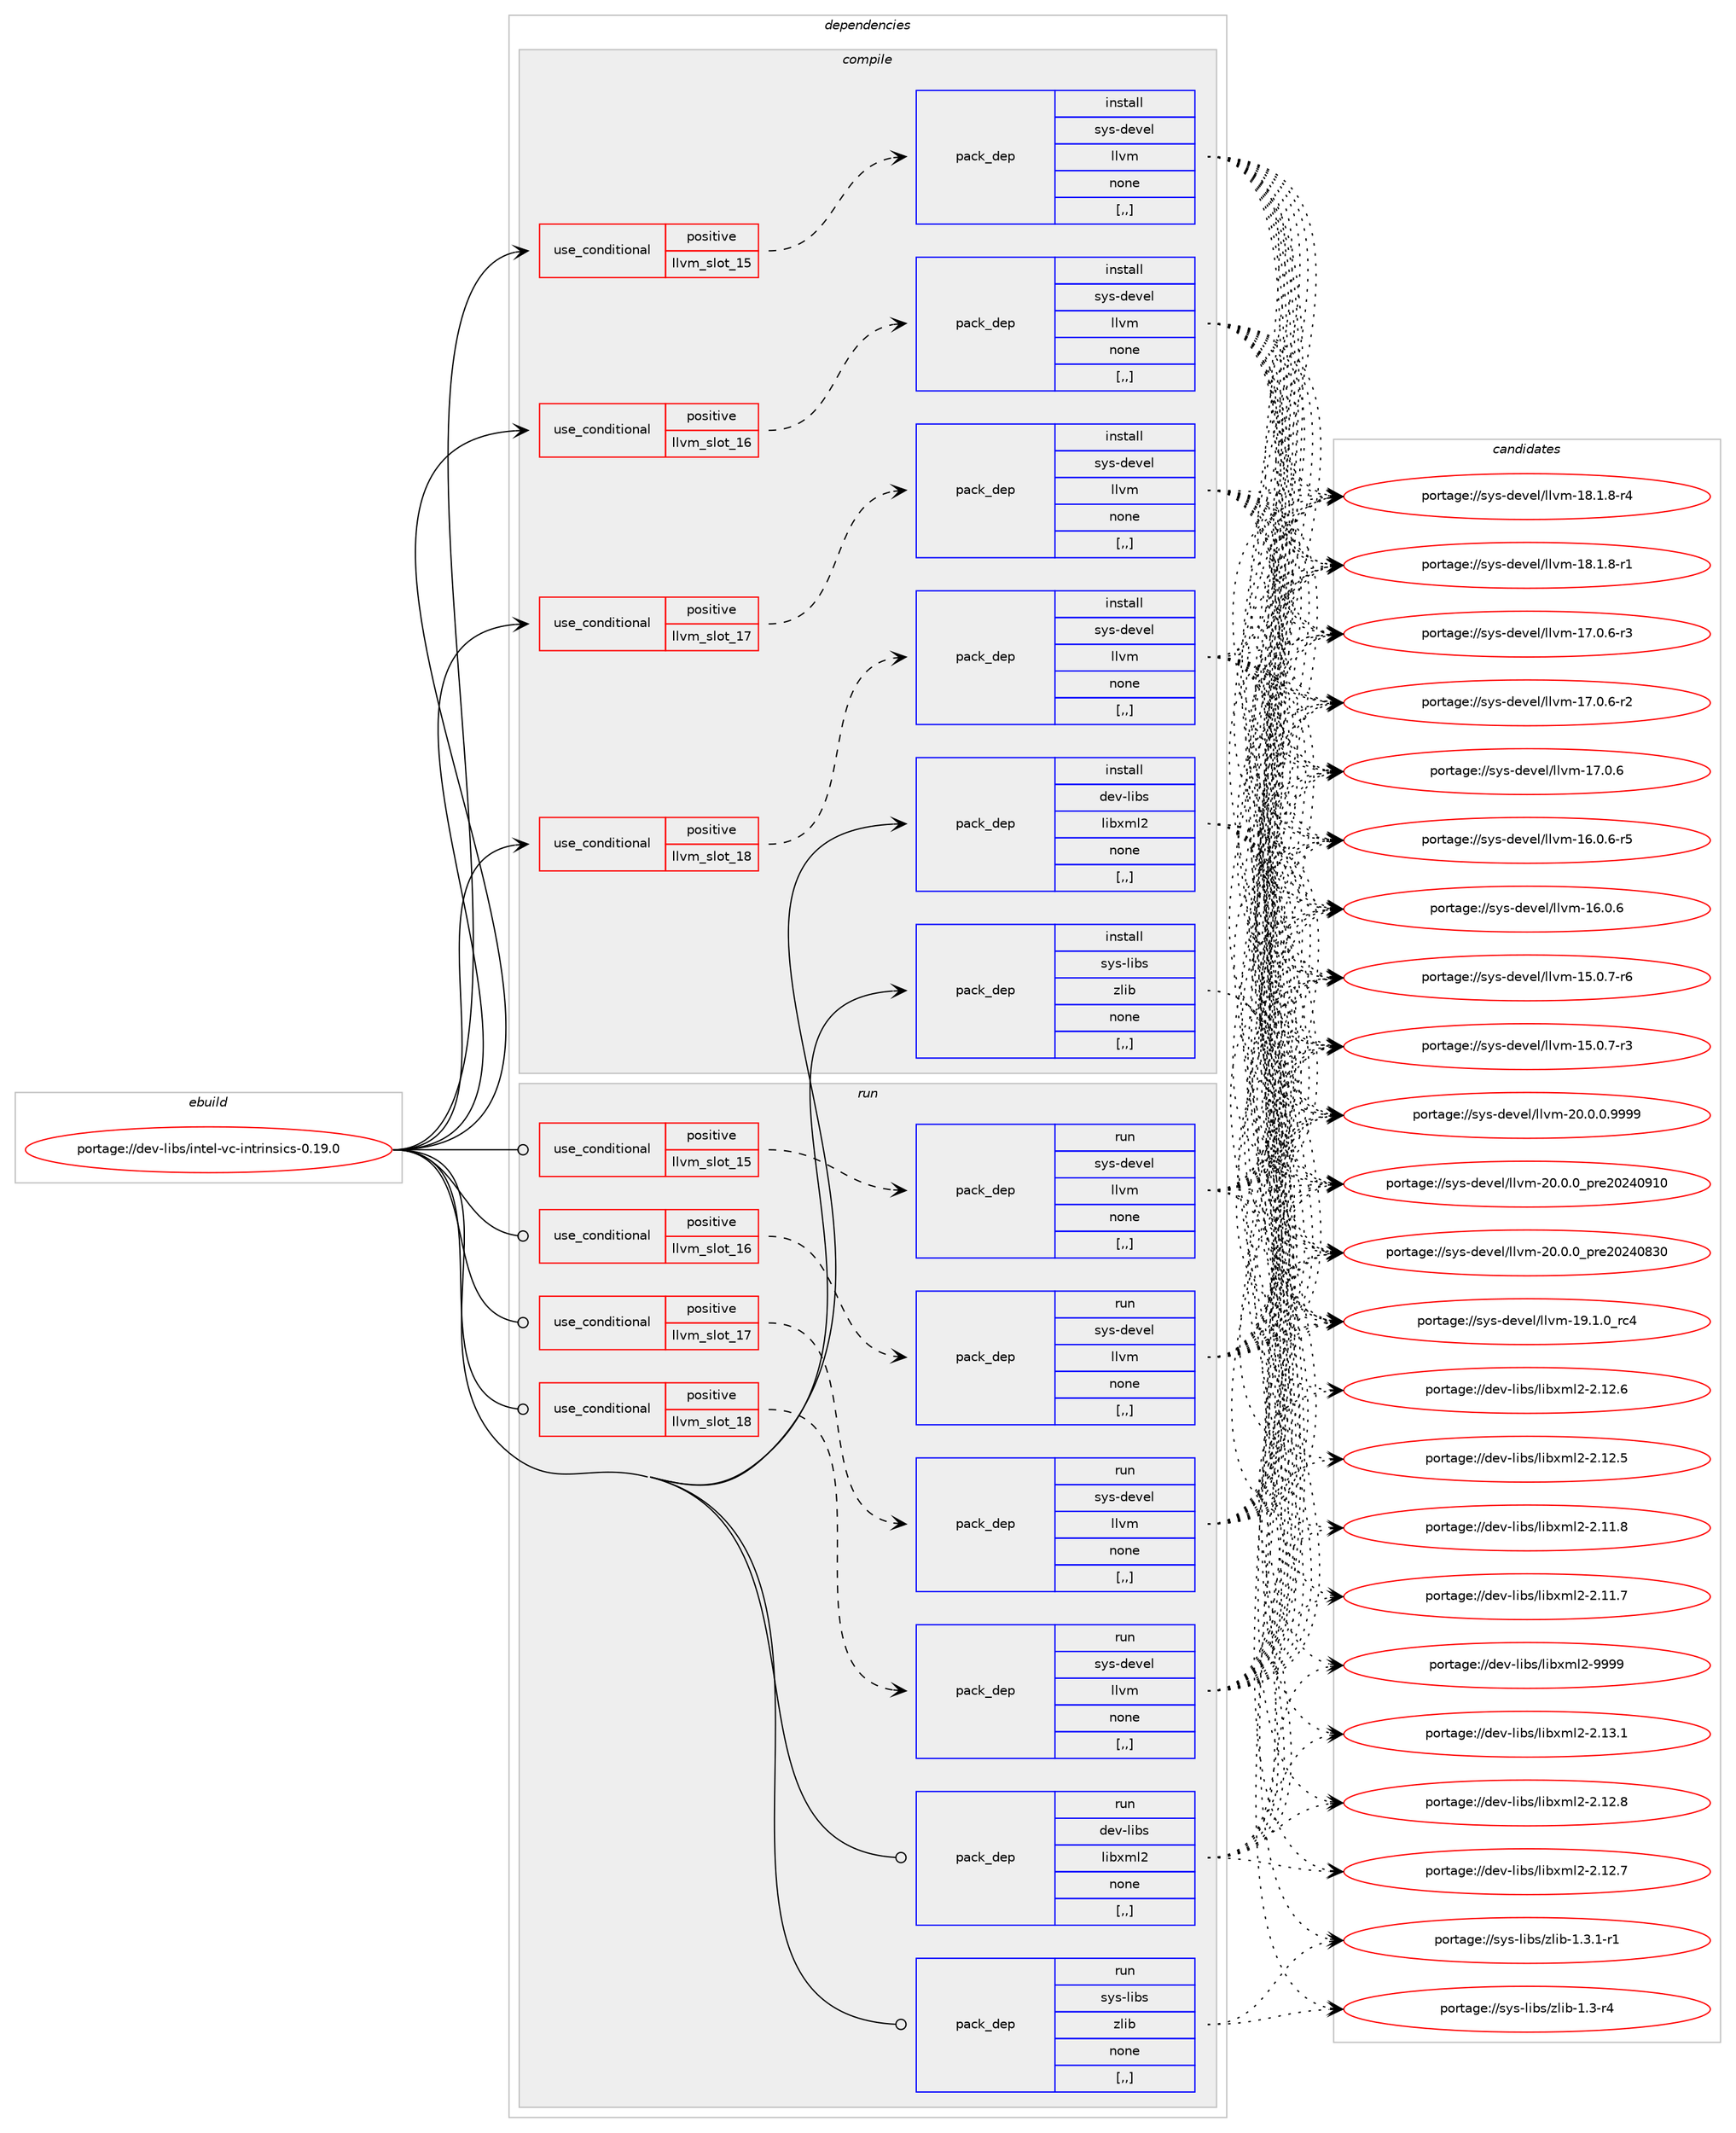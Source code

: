 digraph prolog {

# *************
# Graph options
# *************

newrank=true;
concentrate=true;
compound=true;
graph [rankdir=LR,fontname=Helvetica,fontsize=10,ranksep=1.5];#, ranksep=2.5, nodesep=0.2];
edge  [arrowhead=vee];
node  [fontname=Helvetica,fontsize=10];

# **********
# The ebuild
# **********

subgraph cluster_leftcol {
color=gray;
label=<<i>ebuild</i>>;
id [label="portage://dev-libs/intel-vc-intrinsics-0.19.0", color=red, width=4, href="../dev-libs/intel-vc-intrinsics-0.19.0.svg"];
}

# ****************
# The dependencies
# ****************

subgraph cluster_midcol {
color=gray;
label=<<i>dependencies</i>>;
subgraph cluster_compile {
fillcolor="#eeeeee";
style=filled;
label=<<i>compile</i>>;
subgraph cond156636 {
dependency603006 [label=<<TABLE BORDER="0" CELLBORDER="1" CELLSPACING="0" CELLPADDING="4"><TR><TD ROWSPAN="3" CELLPADDING="10">use_conditional</TD></TR><TR><TD>positive</TD></TR><TR><TD>llvm_slot_15</TD></TR></TABLE>>, shape=none, color=red];
subgraph pack441626 {
dependency603007 [label=<<TABLE BORDER="0" CELLBORDER="1" CELLSPACING="0" CELLPADDING="4" WIDTH="220"><TR><TD ROWSPAN="6" CELLPADDING="30">pack_dep</TD></TR><TR><TD WIDTH="110">install</TD></TR><TR><TD>sys-devel</TD></TR><TR><TD>llvm</TD></TR><TR><TD>none</TD></TR><TR><TD>[,,]</TD></TR></TABLE>>, shape=none, color=blue];
}
dependency603006:e -> dependency603007:w [weight=20,style="dashed",arrowhead="vee"];
}
id:e -> dependency603006:w [weight=20,style="solid",arrowhead="vee"];
subgraph cond156637 {
dependency603008 [label=<<TABLE BORDER="0" CELLBORDER="1" CELLSPACING="0" CELLPADDING="4"><TR><TD ROWSPAN="3" CELLPADDING="10">use_conditional</TD></TR><TR><TD>positive</TD></TR><TR><TD>llvm_slot_16</TD></TR></TABLE>>, shape=none, color=red];
subgraph pack441627 {
dependency603009 [label=<<TABLE BORDER="0" CELLBORDER="1" CELLSPACING="0" CELLPADDING="4" WIDTH="220"><TR><TD ROWSPAN="6" CELLPADDING="30">pack_dep</TD></TR><TR><TD WIDTH="110">install</TD></TR><TR><TD>sys-devel</TD></TR><TR><TD>llvm</TD></TR><TR><TD>none</TD></TR><TR><TD>[,,]</TD></TR></TABLE>>, shape=none, color=blue];
}
dependency603008:e -> dependency603009:w [weight=20,style="dashed",arrowhead="vee"];
}
id:e -> dependency603008:w [weight=20,style="solid",arrowhead="vee"];
subgraph cond156638 {
dependency603010 [label=<<TABLE BORDER="0" CELLBORDER="1" CELLSPACING="0" CELLPADDING="4"><TR><TD ROWSPAN="3" CELLPADDING="10">use_conditional</TD></TR><TR><TD>positive</TD></TR><TR><TD>llvm_slot_17</TD></TR></TABLE>>, shape=none, color=red];
subgraph pack441628 {
dependency603011 [label=<<TABLE BORDER="0" CELLBORDER="1" CELLSPACING="0" CELLPADDING="4" WIDTH="220"><TR><TD ROWSPAN="6" CELLPADDING="30">pack_dep</TD></TR><TR><TD WIDTH="110">install</TD></TR><TR><TD>sys-devel</TD></TR><TR><TD>llvm</TD></TR><TR><TD>none</TD></TR><TR><TD>[,,]</TD></TR></TABLE>>, shape=none, color=blue];
}
dependency603010:e -> dependency603011:w [weight=20,style="dashed",arrowhead="vee"];
}
id:e -> dependency603010:w [weight=20,style="solid",arrowhead="vee"];
subgraph cond156639 {
dependency603012 [label=<<TABLE BORDER="0" CELLBORDER="1" CELLSPACING="0" CELLPADDING="4"><TR><TD ROWSPAN="3" CELLPADDING="10">use_conditional</TD></TR><TR><TD>positive</TD></TR><TR><TD>llvm_slot_18</TD></TR></TABLE>>, shape=none, color=red];
subgraph pack441629 {
dependency603013 [label=<<TABLE BORDER="0" CELLBORDER="1" CELLSPACING="0" CELLPADDING="4" WIDTH="220"><TR><TD ROWSPAN="6" CELLPADDING="30">pack_dep</TD></TR><TR><TD WIDTH="110">install</TD></TR><TR><TD>sys-devel</TD></TR><TR><TD>llvm</TD></TR><TR><TD>none</TD></TR><TR><TD>[,,]</TD></TR></TABLE>>, shape=none, color=blue];
}
dependency603012:e -> dependency603013:w [weight=20,style="dashed",arrowhead="vee"];
}
id:e -> dependency603012:w [weight=20,style="solid",arrowhead="vee"];
subgraph pack441630 {
dependency603014 [label=<<TABLE BORDER="0" CELLBORDER="1" CELLSPACING="0" CELLPADDING="4" WIDTH="220"><TR><TD ROWSPAN="6" CELLPADDING="30">pack_dep</TD></TR><TR><TD WIDTH="110">install</TD></TR><TR><TD>dev-libs</TD></TR><TR><TD>libxml2</TD></TR><TR><TD>none</TD></TR><TR><TD>[,,]</TD></TR></TABLE>>, shape=none, color=blue];
}
id:e -> dependency603014:w [weight=20,style="solid",arrowhead="vee"];
subgraph pack441631 {
dependency603015 [label=<<TABLE BORDER="0" CELLBORDER="1" CELLSPACING="0" CELLPADDING="4" WIDTH="220"><TR><TD ROWSPAN="6" CELLPADDING="30">pack_dep</TD></TR><TR><TD WIDTH="110">install</TD></TR><TR><TD>sys-libs</TD></TR><TR><TD>zlib</TD></TR><TR><TD>none</TD></TR><TR><TD>[,,]</TD></TR></TABLE>>, shape=none, color=blue];
}
id:e -> dependency603015:w [weight=20,style="solid",arrowhead="vee"];
}
subgraph cluster_compileandrun {
fillcolor="#eeeeee";
style=filled;
label=<<i>compile and run</i>>;
}
subgraph cluster_run {
fillcolor="#eeeeee";
style=filled;
label=<<i>run</i>>;
subgraph cond156640 {
dependency603016 [label=<<TABLE BORDER="0" CELLBORDER="1" CELLSPACING="0" CELLPADDING="4"><TR><TD ROWSPAN="3" CELLPADDING="10">use_conditional</TD></TR><TR><TD>positive</TD></TR><TR><TD>llvm_slot_15</TD></TR></TABLE>>, shape=none, color=red];
subgraph pack441632 {
dependency603017 [label=<<TABLE BORDER="0" CELLBORDER="1" CELLSPACING="0" CELLPADDING="4" WIDTH="220"><TR><TD ROWSPAN="6" CELLPADDING="30">pack_dep</TD></TR><TR><TD WIDTH="110">run</TD></TR><TR><TD>sys-devel</TD></TR><TR><TD>llvm</TD></TR><TR><TD>none</TD></TR><TR><TD>[,,]</TD></TR></TABLE>>, shape=none, color=blue];
}
dependency603016:e -> dependency603017:w [weight=20,style="dashed",arrowhead="vee"];
}
id:e -> dependency603016:w [weight=20,style="solid",arrowhead="odot"];
subgraph cond156641 {
dependency603018 [label=<<TABLE BORDER="0" CELLBORDER="1" CELLSPACING="0" CELLPADDING="4"><TR><TD ROWSPAN="3" CELLPADDING="10">use_conditional</TD></TR><TR><TD>positive</TD></TR><TR><TD>llvm_slot_16</TD></TR></TABLE>>, shape=none, color=red];
subgraph pack441633 {
dependency603019 [label=<<TABLE BORDER="0" CELLBORDER="1" CELLSPACING="0" CELLPADDING="4" WIDTH="220"><TR><TD ROWSPAN="6" CELLPADDING="30">pack_dep</TD></TR><TR><TD WIDTH="110">run</TD></TR><TR><TD>sys-devel</TD></TR><TR><TD>llvm</TD></TR><TR><TD>none</TD></TR><TR><TD>[,,]</TD></TR></TABLE>>, shape=none, color=blue];
}
dependency603018:e -> dependency603019:w [weight=20,style="dashed",arrowhead="vee"];
}
id:e -> dependency603018:w [weight=20,style="solid",arrowhead="odot"];
subgraph cond156642 {
dependency603020 [label=<<TABLE BORDER="0" CELLBORDER="1" CELLSPACING="0" CELLPADDING="4"><TR><TD ROWSPAN="3" CELLPADDING="10">use_conditional</TD></TR><TR><TD>positive</TD></TR><TR><TD>llvm_slot_17</TD></TR></TABLE>>, shape=none, color=red];
subgraph pack441634 {
dependency603021 [label=<<TABLE BORDER="0" CELLBORDER="1" CELLSPACING="0" CELLPADDING="4" WIDTH="220"><TR><TD ROWSPAN="6" CELLPADDING="30">pack_dep</TD></TR><TR><TD WIDTH="110">run</TD></TR><TR><TD>sys-devel</TD></TR><TR><TD>llvm</TD></TR><TR><TD>none</TD></TR><TR><TD>[,,]</TD></TR></TABLE>>, shape=none, color=blue];
}
dependency603020:e -> dependency603021:w [weight=20,style="dashed",arrowhead="vee"];
}
id:e -> dependency603020:w [weight=20,style="solid",arrowhead="odot"];
subgraph cond156643 {
dependency603022 [label=<<TABLE BORDER="0" CELLBORDER="1" CELLSPACING="0" CELLPADDING="4"><TR><TD ROWSPAN="3" CELLPADDING="10">use_conditional</TD></TR><TR><TD>positive</TD></TR><TR><TD>llvm_slot_18</TD></TR></TABLE>>, shape=none, color=red];
subgraph pack441635 {
dependency603023 [label=<<TABLE BORDER="0" CELLBORDER="1" CELLSPACING="0" CELLPADDING="4" WIDTH="220"><TR><TD ROWSPAN="6" CELLPADDING="30">pack_dep</TD></TR><TR><TD WIDTH="110">run</TD></TR><TR><TD>sys-devel</TD></TR><TR><TD>llvm</TD></TR><TR><TD>none</TD></TR><TR><TD>[,,]</TD></TR></TABLE>>, shape=none, color=blue];
}
dependency603022:e -> dependency603023:w [weight=20,style="dashed",arrowhead="vee"];
}
id:e -> dependency603022:w [weight=20,style="solid",arrowhead="odot"];
subgraph pack441636 {
dependency603024 [label=<<TABLE BORDER="0" CELLBORDER="1" CELLSPACING="0" CELLPADDING="4" WIDTH="220"><TR><TD ROWSPAN="6" CELLPADDING="30">pack_dep</TD></TR><TR><TD WIDTH="110">run</TD></TR><TR><TD>dev-libs</TD></TR><TR><TD>libxml2</TD></TR><TR><TD>none</TD></TR><TR><TD>[,,]</TD></TR></TABLE>>, shape=none, color=blue];
}
id:e -> dependency603024:w [weight=20,style="solid",arrowhead="odot"];
subgraph pack441637 {
dependency603025 [label=<<TABLE BORDER="0" CELLBORDER="1" CELLSPACING="0" CELLPADDING="4" WIDTH="220"><TR><TD ROWSPAN="6" CELLPADDING="30">pack_dep</TD></TR><TR><TD WIDTH="110">run</TD></TR><TR><TD>sys-libs</TD></TR><TR><TD>zlib</TD></TR><TR><TD>none</TD></TR><TR><TD>[,,]</TD></TR></TABLE>>, shape=none, color=blue];
}
id:e -> dependency603025:w [weight=20,style="solid",arrowhead="odot"];
}
}

# **************
# The candidates
# **************

subgraph cluster_choices {
rank=same;
color=gray;
label=<<i>candidates</i>>;

subgraph choice441626 {
color=black;
nodesep=1;
choice1151211154510010111810110847108108118109455048464846484657575757 [label="portage://sys-devel/llvm-20.0.0.9999", color=red, width=4,href="../sys-devel/llvm-20.0.0.9999.svg"];
choice115121115451001011181011084710810811810945504846484648951121141015048505248574948 [label="portage://sys-devel/llvm-20.0.0_pre20240910", color=red, width=4,href="../sys-devel/llvm-20.0.0_pre20240910.svg"];
choice115121115451001011181011084710810811810945504846484648951121141015048505248565148 [label="portage://sys-devel/llvm-20.0.0_pre20240830", color=red, width=4,href="../sys-devel/llvm-20.0.0_pre20240830.svg"];
choice115121115451001011181011084710810811810945495746494648951149952 [label="portage://sys-devel/llvm-19.1.0_rc4", color=red, width=4,href="../sys-devel/llvm-19.1.0_rc4.svg"];
choice1151211154510010111810110847108108118109454956464946564511452 [label="portage://sys-devel/llvm-18.1.8-r4", color=red, width=4,href="../sys-devel/llvm-18.1.8-r4.svg"];
choice1151211154510010111810110847108108118109454956464946564511449 [label="portage://sys-devel/llvm-18.1.8-r1", color=red, width=4,href="../sys-devel/llvm-18.1.8-r1.svg"];
choice1151211154510010111810110847108108118109454955464846544511451 [label="portage://sys-devel/llvm-17.0.6-r3", color=red, width=4,href="../sys-devel/llvm-17.0.6-r3.svg"];
choice1151211154510010111810110847108108118109454955464846544511450 [label="portage://sys-devel/llvm-17.0.6-r2", color=red, width=4,href="../sys-devel/llvm-17.0.6-r2.svg"];
choice115121115451001011181011084710810811810945495546484654 [label="portage://sys-devel/llvm-17.0.6", color=red, width=4,href="../sys-devel/llvm-17.0.6.svg"];
choice1151211154510010111810110847108108118109454954464846544511453 [label="portage://sys-devel/llvm-16.0.6-r5", color=red, width=4,href="../sys-devel/llvm-16.0.6-r5.svg"];
choice115121115451001011181011084710810811810945495446484654 [label="portage://sys-devel/llvm-16.0.6", color=red, width=4,href="../sys-devel/llvm-16.0.6.svg"];
choice1151211154510010111810110847108108118109454953464846554511454 [label="portage://sys-devel/llvm-15.0.7-r6", color=red, width=4,href="../sys-devel/llvm-15.0.7-r6.svg"];
choice1151211154510010111810110847108108118109454953464846554511451 [label="portage://sys-devel/llvm-15.0.7-r3", color=red, width=4,href="../sys-devel/llvm-15.0.7-r3.svg"];
dependency603007:e -> choice1151211154510010111810110847108108118109455048464846484657575757:w [style=dotted,weight="100"];
dependency603007:e -> choice115121115451001011181011084710810811810945504846484648951121141015048505248574948:w [style=dotted,weight="100"];
dependency603007:e -> choice115121115451001011181011084710810811810945504846484648951121141015048505248565148:w [style=dotted,weight="100"];
dependency603007:e -> choice115121115451001011181011084710810811810945495746494648951149952:w [style=dotted,weight="100"];
dependency603007:e -> choice1151211154510010111810110847108108118109454956464946564511452:w [style=dotted,weight="100"];
dependency603007:e -> choice1151211154510010111810110847108108118109454956464946564511449:w [style=dotted,weight="100"];
dependency603007:e -> choice1151211154510010111810110847108108118109454955464846544511451:w [style=dotted,weight="100"];
dependency603007:e -> choice1151211154510010111810110847108108118109454955464846544511450:w [style=dotted,weight="100"];
dependency603007:e -> choice115121115451001011181011084710810811810945495546484654:w [style=dotted,weight="100"];
dependency603007:e -> choice1151211154510010111810110847108108118109454954464846544511453:w [style=dotted,weight="100"];
dependency603007:e -> choice115121115451001011181011084710810811810945495446484654:w [style=dotted,weight="100"];
dependency603007:e -> choice1151211154510010111810110847108108118109454953464846554511454:w [style=dotted,weight="100"];
dependency603007:e -> choice1151211154510010111810110847108108118109454953464846554511451:w [style=dotted,weight="100"];
}
subgraph choice441627 {
color=black;
nodesep=1;
choice1151211154510010111810110847108108118109455048464846484657575757 [label="portage://sys-devel/llvm-20.0.0.9999", color=red, width=4,href="../sys-devel/llvm-20.0.0.9999.svg"];
choice115121115451001011181011084710810811810945504846484648951121141015048505248574948 [label="portage://sys-devel/llvm-20.0.0_pre20240910", color=red, width=4,href="../sys-devel/llvm-20.0.0_pre20240910.svg"];
choice115121115451001011181011084710810811810945504846484648951121141015048505248565148 [label="portage://sys-devel/llvm-20.0.0_pre20240830", color=red, width=4,href="../sys-devel/llvm-20.0.0_pre20240830.svg"];
choice115121115451001011181011084710810811810945495746494648951149952 [label="portage://sys-devel/llvm-19.1.0_rc4", color=red, width=4,href="../sys-devel/llvm-19.1.0_rc4.svg"];
choice1151211154510010111810110847108108118109454956464946564511452 [label="portage://sys-devel/llvm-18.1.8-r4", color=red, width=4,href="../sys-devel/llvm-18.1.8-r4.svg"];
choice1151211154510010111810110847108108118109454956464946564511449 [label="portage://sys-devel/llvm-18.1.8-r1", color=red, width=4,href="../sys-devel/llvm-18.1.8-r1.svg"];
choice1151211154510010111810110847108108118109454955464846544511451 [label="portage://sys-devel/llvm-17.0.6-r3", color=red, width=4,href="../sys-devel/llvm-17.0.6-r3.svg"];
choice1151211154510010111810110847108108118109454955464846544511450 [label="portage://sys-devel/llvm-17.0.6-r2", color=red, width=4,href="../sys-devel/llvm-17.0.6-r2.svg"];
choice115121115451001011181011084710810811810945495546484654 [label="portage://sys-devel/llvm-17.0.6", color=red, width=4,href="../sys-devel/llvm-17.0.6.svg"];
choice1151211154510010111810110847108108118109454954464846544511453 [label="portage://sys-devel/llvm-16.0.6-r5", color=red, width=4,href="../sys-devel/llvm-16.0.6-r5.svg"];
choice115121115451001011181011084710810811810945495446484654 [label="portage://sys-devel/llvm-16.0.6", color=red, width=4,href="../sys-devel/llvm-16.0.6.svg"];
choice1151211154510010111810110847108108118109454953464846554511454 [label="portage://sys-devel/llvm-15.0.7-r6", color=red, width=4,href="../sys-devel/llvm-15.0.7-r6.svg"];
choice1151211154510010111810110847108108118109454953464846554511451 [label="portage://sys-devel/llvm-15.0.7-r3", color=red, width=4,href="../sys-devel/llvm-15.0.7-r3.svg"];
dependency603009:e -> choice1151211154510010111810110847108108118109455048464846484657575757:w [style=dotted,weight="100"];
dependency603009:e -> choice115121115451001011181011084710810811810945504846484648951121141015048505248574948:w [style=dotted,weight="100"];
dependency603009:e -> choice115121115451001011181011084710810811810945504846484648951121141015048505248565148:w [style=dotted,weight="100"];
dependency603009:e -> choice115121115451001011181011084710810811810945495746494648951149952:w [style=dotted,weight="100"];
dependency603009:e -> choice1151211154510010111810110847108108118109454956464946564511452:w [style=dotted,weight="100"];
dependency603009:e -> choice1151211154510010111810110847108108118109454956464946564511449:w [style=dotted,weight="100"];
dependency603009:e -> choice1151211154510010111810110847108108118109454955464846544511451:w [style=dotted,weight="100"];
dependency603009:e -> choice1151211154510010111810110847108108118109454955464846544511450:w [style=dotted,weight="100"];
dependency603009:e -> choice115121115451001011181011084710810811810945495546484654:w [style=dotted,weight="100"];
dependency603009:e -> choice1151211154510010111810110847108108118109454954464846544511453:w [style=dotted,weight="100"];
dependency603009:e -> choice115121115451001011181011084710810811810945495446484654:w [style=dotted,weight="100"];
dependency603009:e -> choice1151211154510010111810110847108108118109454953464846554511454:w [style=dotted,weight="100"];
dependency603009:e -> choice1151211154510010111810110847108108118109454953464846554511451:w [style=dotted,weight="100"];
}
subgraph choice441628 {
color=black;
nodesep=1;
choice1151211154510010111810110847108108118109455048464846484657575757 [label="portage://sys-devel/llvm-20.0.0.9999", color=red, width=4,href="../sys-devel/llvm-20.0.0.9999.svg"];
choice115121115451001011181011084710810811810945504846484648951121141015048505248574948 [label="portage://sys-devel/llvm-20.0.0_pre20240910", color=red, width=4,href="../sys-devel/llvm-20.0.0_pre20240910.svg"];
choice115121115451001011181011084710810811810945504846484648951121141015048505248565148 [label="portage://sys-devel/llvm-20.0.0_pre20240830", color=red, width=4,href="../sys-devel/llvm-20.0.0_pre20240830.svg"];
choice115121115451001011181011084710810811810945495746494648951149952 [label="portage://sys-devel/llvm-19.1.0_rc4", color=red, width=4,href="../sys-devel/llvm-19.1.0_rc4.svg"];
choice1151211154510010111810110847108108118109454956464946564511452 [label="portage://sys-devel/llvm-18.1.8-r4", color=red, width=4,href="../sys-devel/llvm-18.1.8-r4.svg"];
choice1151211154510010111810110847108108118109454956464946564511449 [label="portage://sys-devel/llvm-18.1.8-r1", color=red, width=4,href="../sys-devel/llvm-18.1.8-r1.svg"];
choice1151211154510010111810110847108108118109454955464846544511451 [label="portage://sys-devel/llvm-17.0.6-r3", color=red, width=4,href="../sys-devel/llvm-17.0.6-r3.svg"];
choice1151211154510010111810110847108108118109454955464846544511450 [label="portage://sys-devel/llvm-17.0.6-r2", color=red, width=4,href="../sys-devel/llvm-17.0.6-r2.svg"];
choice115121115451001011181011084710810811810945495546484654 [label="portage://sys-devel/llvm-17.0.6", color=red, width=4,href="../sys-devel/llvm-17.0.6.svg"];
choice1151211154510010111810110847108108118109454954464846544511453 [label="portage://sys-devel/llvm-16.0.6-r5", color=red, width=4,href="../sys-devel/llvm-16.0.6-r5.svg"];
choice115121115451001011181011084710810811810945495446484654 [label="portage://sys-devel/llvm-16.0.6", color=red, width=4,href="../sys-devel/llvm-16.0.6.svg"];
choice1151211154510010111810110847108108118109454953464846554511454 [label="portage://sys-devel/llvm-15.0.7-r6", color=red, width=4,href="../sys-devel/llvm-15.0.7-r6.svg"];
choice1151211154510010111810110847108108118109454953464846554511451 [label="portage://sys-devel/llvm-15.0.7-r3", color=red, width=4,href="../sys-devel/llvm-15.0.7-r3.svg"];
dependency603011:e -> choice1151211154510010111810110847108108118109455048464846484657575757:w [style=dotted,weight="100"];
dependency603011:e -> choice115121115451001011181011084710810811810945504846484648951121141015048505248574948:w [style=dotted,weight="100"];
dependency603011:e -> choice115121115451001011181011084710810811810945504846484648951121141015048505248565148:w [style=dotted,weight="100"];
dependency603011:e -> choice115121115451001011181011084710810811810945495746494648951149952:w [style=dotted,weight="100"];
dependency603011:e -> choice1151211154510010111810110847108108118109454956464946564511452:w [style=dotted,weight="100"];
dependency603011:e -> choice1151211154510010111810110847108108118109454956464946564511449:w [style=dotted,weight="100"];
dependency603011:e -> choice1151211154510010111810110847108108118109454955464846544511451:w [style=dotted,weight="100"];
dependency603011:e -> choice1151211154510010111810110847108108118109454955464846544511450:w [style=dotted,weight="100"];
dependency603011:e -> choice115121115451001011181011084710810811810945495546484654:w [style=dotted,weight="100"];
dependency603011:e -> choice1151211154510010111810110847108108118109454954464846544511453:w [style=dotted,weight="100"];
dependency603011:e -> choice115121115451001011181011084710810811810945495446484654:w [style=dotted,weight="100"];
dependency603011:e -> choice1151211154510010111810110847108108118109454953464846554511454:w [style=dotted,weight="100"];
dependency603011:e -> choice1151211154510010111810110847108108118109454953464846554511451:w [style=dotted,weight="100"];
}
subgraph choice441629 {
color=black;
nodesep=1;
choice1151211154510010111810110847108108118109455048464846484657575757 [label="portage://sys-devel/llvm-20.0.0.9999", color=red, width=4,href="../sys-devel/llvm-20.0.0.9999.svg"];
choice115121115451001011181011084710810811810945504846484648951121141015048505248574948 [label="portage://sys-devel/llvm-20.0.0_pre20240910", color=red, width=4,href="../sys-devel/llvm-20.0.0_pre20240910.svg"];
choice115121115451001011181011084710810811810945504846484648951121141015048505248565148 [label="portage://sys-devel/llvm-20.0.0_pre20240830", color=red, width=4,href="../sys-devel/llvm-20.0.0_pre20240830.svg"];
choice115121115451001011181011084710810811810945495746494648951149952 [label="portage://sys-devel/llvm-19.1.0_rc4", color=red, width=4,href="../sys-devel/llvm-19.1.0_rc4.svg"];
choice1151211154510010111810110847108108118109454956464946564511452 [label="portage://sys-devel/llvm-18.1.8-r4", color=red, width=4,href="../sys-devel/llvm-18.1.8-r4.svg"];
choice1151211154510010111810110847108108118109454956464946564511449 [label="portage://sys-devel/llvm-18.1.8-r1", color=red, width=4,href="../sys-devel/llvm-18.1.8-r1.svg"];
choice1151211154510010111810110847108108118109454955464846544511451 [label="portage://sys-devel/llvm-17.0.6-r3", color=red, width=4,href="../sys-devel/llvm-17.0.6-r3.svg"];
choice1151211154510010111810110847108108118109454955464846544511450 [label="portage://sys-devel/llvm-17.0.6-r2", color=red, width=4,href="../sys-devel/llvm-17.0.6-r2.svg"];
choice115121115451001011181011084710810811810945495546484654 [label="portage://sys-devel/llvm-17.0.6", color=red, width=4,href="../sys-devel/llvm-17.0.6.svg"];
choice1151211154510010111810110847108108118109454954464846544511453 [label="portage://sys-devel/llvm-16.0.6-r5", color=red, width=4,href="../sys-devel/llvm-16.0.6-r5.svg"];
choice115121115451001011181011084710810811810945495446484654 [label="portage://sys-devel/llvm-16.0.6", color=red, width=4,href="../sys-devel/llvm-16.0.6.svg"];
choice1151211154510010111810110847108108118109454953464846554511454 [label="portage://sys-devel/llvm-15.0.7-r6", color=red, width=4,href="../sys-devel/llvm-15.0.7-r6.svg"];
choice1151211154510010111810110847108108118109454953464846554511451 [label="portage://sys-devel/llvm-15.0.7-r3", color=red, width=4,href="../sys-devel/llvm-15.0.7-r3.svg"];
dependency603013:e -> choice1151211154510010111810110847108108118109455048464846484657575757:w [style=dotted,weight="100"];
dependency603013:e -> choice115121115451001011181011084710810811810945504846484648951121141015048505248574948:w [style=dotted,weight="100"];
dependency603013:e -> choice115121115451001011181011084710810811810945504846484648951121141015048505248565148:w [style=dotted,weight="100"];
dependency603013:e -> choice115121115451001011181011084710810811810945495746494648951149952:w [style=dotted,weight="100"];
dependency603013:e -> choice1151211154510010111810110847108108118109454956464946564511452:w [style=dotted,weight="100"];
dependency603013:e -> choice1151211154510010111810110847108108118109454956464946564511449:w [style=dotted,weight="100"];
dependency603013:e -> choice1151211154510010111810110847108108118109454955464846544511451:w [style=dotted,weight="100"];
dependency603013:e -> choice1151211154510010111810110847108108118109454955464846544511450:w [style=dotted,weight="100"];
dependency603013:e -> choice115121115451001011181011084710810811810945495546484654:w [style=dotted,weight="100"];
dependency603013:e -> choice1151211154510010111810110847108108118109454954464846544511453:w [style=dotted,weight="100"];
dependency603013:e -> choice115121115451001011181011084710810811810945495446484654:w [style=dotted,weight="100"];
dependency603013:e -> choice1151211154510010111810110847108108118109454953464846554511454:w [style=dotted,weight="100"];
dependency603013:e -> choice1151211154510010111810110847108108118109454953464846554511451:w [style=dotted,weight="100"];
}
subgraph choice441630 {
color=black;
nodesep=1;
choice10010111845108105981154710810598120109108504557575757 [label="portage://dev-libs/libxml2-9999", color=red, width=4,href="../dev-libs/libxml2-9999.svg"];
choice100101118451081059811547108105981201091085045504649514649 [label="portage://dev-libs/libxml2-2.13.1", color=red, width=4,href="../dev-libs/libxml2-2.13.1.svg"];
choice100101118451081059811547108105981201091085045504649504656 [label="portage://dev-libs/libxml2-2.12.8", color=red, width=4,href="../dev-libs/libxml2-2.12.8.svg"];
choice100101118451081059811547108105981201091085045504649504655 [label="portage://dev-libs/libxml2-2.12.7", color=red, width=4,href="../dev-libs/libxml2-2.12.7.svg"];
choice100101118451081059811547108105981201091085045504649504654 [label="portage://dev-libs/libxml2-2.12.6", color=red, width=4,href="../dev-libs/libxml2-2.12.6.svg"];
choice100101118451081059811547108105981201091085045504649504653 [label="portage://dev-libs/libxml2-2.12.5", color=red, width=4,href="../dev-libs/libxml2-2.12.5.svg"];
choice100101118451081059811547108105981201091085045504649494656 [label="portage://dev-libs/libxml2-2.11.8", color=red, width=4,href="../dev-libs/libxml2-2.11.8.svg"];
choice100101118451081059811547108105981201091085045504649494655 [label="portage://dev-libs/libxml2-2.11.7", color=red, width=4,href="../dev-libs/libxml2-2.11.7.svg"];
dependency603014:e -> choice10010111845108105981154710810598120109108504557575757:w [style=dotted,weight="100"];
dependency603014:e -> choice100101118451081059811547108105981201091085045504649514649:w [style=dotted,weight="100"];
dependency603014:e -> choice100101118451081059811547108105981201091085045504649504656:w [style=dotted,weight="100"];
dependency603014:e -> choice100101118451081059811547108105981201091085045504649504655:w [style=dotted,weight="100"];
dependency603014:e -> choice100101118451081059811547108105981201091085045504649504654:w [style=dotted,weight="100"];
dependency603014:e -> choice100101118451081059811547108105981201091085045504649504653:w [style=dotted,weight="100"];
dependency603014:e -> choice100101118451081059811547108105981201091085045504649494656:w [style=dotted,weight="100"];
dependency603014:e -> choice100101118451081059811547108105981201091085045504649494655:w [style=dotted,weight="100"];
}
subgraph choice441631 {
color=black;
nodesep=1;
choice115121115451081059811547122108105984549465146494511449 [label="portage://sys-libs/zlib-1.3.1-r1", color=red, width=4,href="../sys-libs/zlib-1.3.1-r1.svg"];
choice11512111545108105981154712210810598454946514511452 [label="portage://sys-libs/zlib-1.3-r4", color=red, width=4,href="../sys-libs/zlib-1.3-r4.svg"];
dependency603015:e -> choice115121115451081059811547122108105984549465146494511449:w [style=dotted,weight="100"];
dependency603015:e -> choice11512111545108105981154712210810598454946514511452:w [style=dotted,weight="100"];
}
subgraph choice441632 {
color=black;
nodesep=1;
choice1151211154510010111810110847108108118109455048464846484657575757 [label="portage://sys-devel/llvm-20.0.0.9999", color=red, width=4,href="../sys-devel/llvm-20.0.0.9999.svg"];
choice115121115451001011181011084710810811810945504846484648951121141015048505248574948 [label="portage://sys-devel/llvm-20.0.0_pre20240910", color=red, width=4,href="../sys-devel/llvm-20.0.0_pre20240910.svg"];
choice115121115451001011181011084710810811810945504846484648951121141015048505248565148 [label="portage://sys-devel/llvm-20.0.0_pre20240830", color=red, width=4,href="../sys-devel/llvm-20.0.0_pre20240830.svg"];
choice115121115451001011181011084710810811810945495746494648951149952 [label="portage://sys-devel/llvm-19.1.0_rc4", color=red, width=4,href="../sys-devel/llvm-19.1.0_rc4.svg"];
choice1151211154510010111810110847108108118109454956464946564511452 [label="portage://sys-devel/llvm-18.1.8-r4", color=red, width=4,href="../sys-devel/llvm-18.1.8-r4.svg"];
choice1151211154510010111810110847108108118109454956464946564511449 [label="portage://sys-devel/llvm-18.1.8-r1", color=red, width=4,href="../sys-devel/llvm-18.1.8-r1.svg"];
choice1151211154510010111810110847108108118109454955464846544511451 [label="portage://sys-devel/llvm-17.0.6-r3", color=red, width=4,href="../sys-devel/llvm-17.0.6-r3.svg"];
choice1151211154510010111810110847108108118109454955464846544511450 [label="portage://sys-devel/llvm-17.0.6-r2", color=red, width=4,href="../sys-devel/llvm-17.0.6-r2.svg"];
choice115121115451001011181011084710810811810945495546484654 [label="portage://sys-devel/llvm-17.0.6", color=red, width=4,href="../sys-devel/llvm-17.0.6.svg"];
choice1151211154510010111810110847108108118109454954464846544511453 [label="portage://sys-devel/llvm-16.0.6-r5", color=red, width=4,href="../sys-devel/llvm-16.0.6-r5.svg"];
choice115121115451001011181011084710810811810945495446484654 [label="portage://sys-devel/llvm-16.0.6", color=red, width=4,href="../sys-devel/llvm-16.0.6.svg"];
choice1151211154510010111810110847108108118109454953464846554511454 [label="portage://sys-devel/llvm-15.0.7-r6", color=red, width=4,href="../sys-devel/llvm-15.0.7-r6.svg"];
choice1151211154510010111810110847108108118109454953464846554511451 [label="portage://sys-devel/llvm-15.0.7-r3", color=red, width=4,href="../sys-devel/llvm-15.0.7-r3.svg"];
dependency603017:e -> choice1151211154510010111810110847108108118109455048464846484657575757:w [style=dotted,weight="100"];
dependency603017:e -> choice115121115451001011181011084710810811810945504846484648951121141015048505248574948:w [style=dotted,weight="100"];
dependency603017:e -> choice115121115451001011181011084710810811810945504846484648951121141015048505248565148:w [style=dotted,weight="100"];
dependency603017:e -> choice115121115451001011181011084710810811810945495746494648951149952:w [style=dotted,weight="100"];
dependency603017:e -> choice1151211154510010111810110847108108118109454956464946564511452:w [style=dotted,weight="100"];
dependency603017:e -> choice1151211154510010111810110847108108118109454956464946564511449:w [style=dotted,weight="100"];
dependency603017:e -> choice1151211154510010111810110847108108118109454955464846544511451:w [style=dotted,weight="100"];
dependency603017:e -> choice1151211154510010111810110847108108118109454955464846544511450:w [style=dotted,weight="100"];
dependency603017:e -> choice115121115451001011181011084710810811810945495546484654:w [style=dotted,weight="100"];
dependency603017:e -> choice1151211154510010111810110847108108118109454954464846544511453:w [style=dotted,weight="100"];
dependency603017:e -> choice115121115451001011181011084710810811810945495446484654:w [style=dotted,weight="100"];
dependency603017:e -> choice1151211154510010111810110847108108118109454953464846554511454:w [style=dotted,weight="100"];
dependency603017:e -> choice1151211154510010111810110847108108118109454953464846554511451:w [style=dotted,weight="100"];
}
subgraph choice441633 {
color=black;
nodesep=1;
choice1151211154510010111810110847108108118109455048464846484657575757 [label="portage://sys-devel/llvm-20.0.0.9999", color=red, width=4,href="../sys-devel/llvm-20.0.0.9999.svg"];
choice115121115451001011181011084710810811810945504846484648951121141015048505248574948 [label="portage://sys-devel/llvm-20.0.0_pre20240910", color=red, width=4,href="../sys-devel/llvm-20.0.0_pre20240910.svg"];
choice115121115451001011181011084710810811810945504846484648951121141015048505248565148 [label="portage://sys-devel/llvm-20.0.0_pre20240830", color=red, width=4,href="../sys-devel/llvm-20.0.0_pre20240830.svg"];
choice115121115451001011181011084710810811810945495746494648951149952 [label="portage://sys-devel/llvm-19.1.0_rc4", color=red, width=4,href="../sys-devel/llvm-19.1.0_rc4.svg"];
choice1151211154510010111810110847108108118109454956464946564511452 [label="portage://sys-devel/llvm-18.1.8-r4", color=red, width=4,href="../sys-devel/llvm-18.1.8-r4.svg"];
choice1151211154510010111810110847108108118109454956464946564511449 [label="portage://sys-devel/llvm-18.1.8-r1", color=red, width=4,href="../sys-devel/llvm-18.1.8-r1.svg"];
choice1151211154510010111810110847108108118109454955464846544511451 [label="portage://sys-devel/llvm-17.0.6-r3", color=red, width=4,href="../sys-devel/llvm-17.0.6-r3.svg"];
choice1151211154510010111810110847108108118109454955464846544511450 [label="portage://sys-devel/llvm-17.0.6-r2", color=red, width=4,href="../sys-devel/llvm-17.0.6-r2.svg"];
choice115121115451001011181011084710810811810945495546484654 [label="portage://sys-devel/llvm-17.0.6", color=red, width=4,href="../sys-devel/llvm-17.0.6.svg"];
choice1151211154510010111810110847108108118109454954464846544511453 [label="portage://sys-devel/llvm-16.0.6-r5", color=red, width=4,href="../sys-devel/llvm-16.0.6-r5.svg"];
choice115121115451001011181011084710810811810945495446484654 [label="portage://sys-devel/llvm-16.0.6", color=red, width=4,href="../sys-devel/llvm-16.0.6.svg"];
choice1151211154510010111810110847108108118109454953464846554511454 [label="portage://sys-devel/llvm-15.0.7-r6", color=red, width=4,href="../sys-devel/llvm-15.0.7-r6.svg"];
choice1151211154510010111810110847108108118109454953464846554511451 [label="portage://sys-devel/llvm-15.0.7-r3", color=red, width=4,href="../sys-devel/llvm-15.0.7-r3.svg"];
dependency603019:e -> choice1151211154510010111810110847108108118109455048464846484657575757:w [style=dotted,weight="100"];
dependency603019:e -> choice115121115451001011181011084710810811810945504846484648951121141015048505248574948:w [style=dotted,weight="100"];
dependency603019:e -> choice115121115451001011181011084710810811810945504846484648951121141015048505248565148:w [style=dotted,weight="100"];
dependency603019:e -> choice115121115451001011181011084710810811810945495746494648951149952:w [style=dotted,weight="100"];
dependency603019:e -> choice1151211154510010111810110847108108118109454956464946564511452:w [style=dotted,weight="100"];
dependency603019:e -> choice1151211154510010111810110847108108118109454956464946564511449:w [style=dotted,weight="100"];
dependency603019:e -> choice1151211154510010111810110847108108118109454955464846544511451:w [style=dotted,weight="100"];
dependency603019:e -> choice1151211154510010111810110847108108118109454955464846544511450:w [style=dotted,weight="100"];
dependency603019:e -> choice115121115451001011181011084710810811810945495546484654:w [style=dotted,weight="100"];
dependency603019:e -> choice1151211154510010111810110847108108118109454954464846544511453:w [style=dotted,weight="100"];
dependency603019:e -> choice115121115451001011181011084710810811810945495446484654:w [style=dotted,weight="100"];
dependency603019:e -> choice1151211154510010111810110847108108118109454953464846554511454:w [style=dotted,weight="100"];
dependency603019:e -> choice1151211154510010111810110847108108118109454953464846554511451:w [style=dotted,weight="100"];
}
subgraph choice441634 {
color=black;
nodesep=1;
choice1151211154510010111810110847108108118109455048464846484657575757 [label="portage://sys-devel/llvm-20.0.0.9999", color=red, width=4,href="../sys-devel/llvm-20.0.0.9999.svg"];
choice115121115451001011181011084710810811810945504846484648951121141015048505248574948 [label="portage://sys-devel/llvm-20.0.0_pre20240910", color=red, width=4,href="../sys-devel/llvm-20.0.0_pre20240910.svg"];
choice115121115451001011181011084710810811810945504846484648951121141015048505248565148 [label="portage://sys-devel/llvm-20.0.0_pre20240830", color=red, width=4,href="../sys-devel/llvm-20.0.0_pre20240830.svg"];
choice115121115451001011181011084710810811810945495746494648951149952 [label="portage://sys-devel/llvm-19.1.0_rc4", color=red, width=4,href="../sys-devel/llvm-19.1.0_rc4.svg"];
choice1151211154510010111810110847108108118109454956464946564511452 [label="portage://sys-devel/llvm-18.1.8-r4", color=red, width=4,href="../sys-devel/llvm-18.1.8-r4.svg"];
choice1151211154510010111810110847108108118109454956464946564511449 [label="portage://sys-devel/llvm-18.1.8-r1", color=red, width=4,href="../sys-devel/llvm-18.1.8-r1.svg"];
choice1151211154510010111810110847108108118109454955464846544511451 [label="portage://sys-devel/llvm-17.0.6-r3", color=red, width=4,href="../sys-devel/llvm-17.0.6-r3.svg"];
choice1151211154510010111810110847108108118109454955464846544511450 [label="portage://sys-devel/llvm-17.0.6-r2", color=red, width=4,href="../sys-devel/llvm-17.0.6-r2.svg"];
choice115121115451001011181011084710810811810945495546484654 [label="portage://sys-devel/llvm-17.0.6", color=red, width=4,href="../sys-devel/llvm-17.0.6.svg"];
choice1151211154510010111810110847108108118109454954464846544511453 [label="portage://sys-devel/llvm-16.0.6-r5", color=red, width=4,href="../sys-devel/llvm-16.0.6-r5.svg"];
choice115121115451001011181011084710810811810945495446484654 [label="portage://sys-devel/llvm-16.0.6", color=red, width=4,href="../sys-devel/llvm-16.0.6.svg"];
choice1151211154510010111810110847108108118109454953464846554511454 [label="portage://sys-devel/llvm-15.0.7-r6", color=red, width=4,href="../sys-devel/llvm-15.0.7-r6.svg"];
choice1151211154510010111810110847108108118109454953464846554511451 [label="portage://sys-devel/llvm-15.0.7-r3", color=red, width=4,href="../sys-devel/llvm-15.0.7-r3.svg"];
dependency603021:e -> choice1151211154510010111810110847108108118109455048464846484657575757:w [style=dotted,weight="100"];
dependency603021:e -> choice115121115451001011181011084710810811810945504846484648951121141015048505248574948:w [style=dotted,weight="100"];
dependency603021:e -> choice115121115451001011181011084710810811810945504846484648951121141015048505248565148:w [style=dotted,weight="100"];
dependency603021:e -> choice115121115451001011181011084710810811810945495746494648951149952:w [style=dotted,weight="100"];
dependency603021:e -> choice1151211154510010111810110847108108118109454956464946564511452:w [style=dotted,weight="100"];
dependency603021:e -> choice1151211154510010111810110847108108118109454956464946564511449:w [style=dotted,weight="100"];
dependency603021:e -> choice1151211154510010111810110847108108118109454955464846544511451:w [style=dotted,weight="100"];
dependency603021:e -> choice1151211154510010111810110847108108118109454955464846544511450:w [style=dotted,weight="100"];
dependency603021:e -> choice115121115451001011181011084710810811810945495546484654:w [style=dotted,weight="100"];
dependency603021:e -> choice1151211154510010111810110847108108118109454954464846544511453:w [style=dotted,weight="100"];
dependency603021:e -> choice115121115451001011181011084710810811810945495446484654:w [style=dotted,weight="100"];
dependency603021:e -> choice1151211154510010111810110847108108118109454953464846554511454:w [style=dotted,weight="100"];
dependency603021:e -> choice1151211154510010111810110847108108118109454953464846554511451:w [style=dotted,weight="100"];
}
subgraph choice441635 {
color=black;
nodesep=1;
choice1151211154510010111810110847108108118109455048464846484657575757 [label="portage://sys-devel/llvm-20.0.0.9999", color=red, width=4,href="../sys-devel/llvm-20.0.0.9999.svg"];
choice115121115451001011181011084710810811810945504846484648951121141015048505248574948 [label="portage://sys-devel/llvm-20.0.0_pre20240910", color=red, width=4,href="../sys-devel/llvm-20.0.0_pre20240910.svg"];
choice115121115451001011181011084710810811810945504846484648951121141015048505248565148 [label="portage://sys-devel/llvm-20.0.0_pre20240830", color=red, width=4,href="../sys-devel/llvm-20.0.0_pre20240830.svg"];
choice115121115451001011181011084710810811810945495746494648951149952 [label="portage://sys-devel/llvm-19.1.0_rc4", color=red, width=4,href="../sys-devel/llvm-19.1.0_rc4.svg"];
choice1151211154510010111810110847108108118109454956464946564511452 [label="portage://sys-devel/llvm-18.1.8-r4", color=red, width=4,href="../sys-devel/llvm-18.1.8-r4.svg"];
choice1151211154510010111810110847108108118109454956464946564511449 [label="portage://sys-devel/llvm-18.1.8-r1", color=red, width=4,href="../sys-devel/llvm-18.1.8-r1.svg"];
choice1151211154510010111810110847108108118109454955464846544511451 [label="portage://sys-devel/llvm-17.0.6-r3", color=red, width=4,href="../sys-devel/llvm-17.0.6-r3.svg"];
choice1151211154510010111810110847108108118109454955464846544511450 [label="portage://sys-devel/llvm-17.0.6-r2", color=red, width=4,href="../sys-devel/llvm-17.0.6-r2.svg"];
choice115121115451001011181011084710810811810945495546484654 [label="portage://sys-devel/llvm-17.0.6", color=red, width=4,href="../sys-devel/llvm-17.0.6.svg"];
choice1151211154510010111810110847108108118109454954464846544511453 [label="portage://sys-devel/llvm-16.0.6-r5", color=red, width=4,href="../sys-devel/llvm-16.0.6-r5.svg"];
choice115121115451001011181011084710810811810945495446484654 [label="portage://sys-devel/llvm-16.0.6", color=red, width=4,href="../sys-devel/llvm-16.0.6.svg"];
choice1151211154510010111810110847108108118109454953464846554511454 [label="portage://sys-devel/llvm-15.0.7-r6", color=red, width=4,href="../sys-devel/llvm-15.0.7-r6.svg"];
choice1151211154510010111810110847108108118109454953464846554511451 [label="portage://sys-devel/llvm-15.0.7-r3", color=red, width=4,href="../sys-devel/llvm-15.0.7-r3.svg"];
dependency603023:e -> choice1151211154510010111810110847108108118109455048464846484657575757:w [style=dotted,weight="100"];
dependency603023:e -> choice115121115451001011181011084710810811810945504846484648951121141015048505248574948:w [style=dotted,weight="100"];
dependency603023:e -> choice115121115451001011181011084710810811810945504846484648951121141015048505248565148:w [style=dotted,weight="100"];
dependency603023:e -> choice115121115451001011181011084710810811810945495746494648951149952:w [style=dotted,weight="100"];
dependency603023:e -> choice1151211154510010111810110847108108118109454956464946564511452:w [style=dotted,weight="100"];
dependency603023:e -> choice1151211154510010111810110847108108118109454956464946564511449:w [style=dotted,weight="100"];
dependency603023:e -> choice1151211154510010111810110847108108118109454955464846544511451:w [style=dotted,weight="100"];
dependency603023:e -> choice1151211154510010111810110847108108118109454955464846544511450:w [style=dotted,weight="100"];
dependency603023:e -> choice115121115451001011181011084710810811810945495546484654:w [style=dotted,weight="100"];
dependency603023:e -> choice1151211154510010111810110847108108118109454954464846544511453:w [style=dotted,weight="100"];
dependency603023:e -> choice115121115451001011181011084710810811810945495446484654:w [style=dotted,weight="100"];
dependency603023:e -> choice1151211154510010111810110847108108118109454953464846554511454:w [style=dotted,weight="100"];
dependency603023:e -> choice1151211154510010111810110847108108118109454953464846554511451:w [style=dotted,weight="100"];
}
subgraph choice441636 {
color=black;
nodesep=1;
choice10010111845108105981154710810598120109108504557575757 [label="portage://dev-libs/libxml2-9999", color=red, width=4,href="../dev-libs/libxml2-9999.svg"];
choice100101118451081059811547108105981201091085045504649514649 [label="portage://dev-libs/libxml2-2.13.1", color=red, width=4,href="../dev-libs/libxml2-2.13.1.svg"];
choice100101118451081059811547108105981201091085045504649504656 [label="portage://dev-libs/libxml2-2.12.8", color=red, width=4,href="../dev-libs/libxml2-2.12.8.svg"];
choice100101118451081059811547108105981201091085045504649504655 [label="portage://dev-libs/libxml2-2.12.7", color=red, width=4,href="../dev-libs/libxml2-2.12.7.svg"];
choice100101118451081059811547108105981201091085045504649504654 [label="portage://dev-libs/libxml2-2.12.6", color=red, width=4,href="../dev-libs/libxml2-2.12.6.svg"];
choice100101118451081059811547108105981201091085045504649504653 [label="portage://dev-libs/libxml2-2.12.5", color=red, width=4,href="../dev-libs/libxml2-2.12.5.svg"];
choice100101118451081059811547108105981201091085045504649494656 [label="portage://dev-libs/libxml2-2.11.8", color=red, width=4,href="../dev-libs/libxml2-2.11.8.svg"];
choice100101118451081059811547108105981201091085045504649494655 [label="portage://dev-libs/libxml2-2.11.7", color=red, width=4,href="../dev-libs/libxml2-2.11.7.svg"];
dependency603024:e -> choice10010111845108105981154710810598120109108504557575757:w [style=dotted,weight="100"];
dependency603024:e -> choice100101118451081059811547108105981201091085045504649514649:w [style=dotted,weight="100"];
dependency603024:e -> choice100101118451081059811547108105981201091085045504649504656:w [style=dotted,weight="100"];
dependency603024:e -> choice100101118451081059811547108105981201091085045504649504655:w [style=dotted,weight="100"];
dependency603024:e -> choice100101118451081059811547108105981201091085045504649504654:w [style=dotted,weight="100"];
dependency603024:e -> choice100101118451081059811547108105981201091085045504649504653:w [style=dotted,weight="100"];
dependency603024:e -> choice100101118451081059811547108105981201091085045504649494656:w [style=dotted,weight="100"];
dependency603024:e -> choice100101118451081059811547108105981201091085045504649494655:w [style=dotted,weight="100"];
}
subgraph choice441637 {
color=black;
nodesep=1;
choice115121115451081059811547122108105984549465146494511449 [label="portage://sys-libs/zlib-1.3.1-r1", color=red, width=4,href="../sys-libs/zlib-1.3.1-r1.svg"];
choice11512111545108105981154712210810598454946514511452 [label="portage://sys-libs/zlib-1.3-r4", color=red, width=4,href="../sys-libs/zlib-1.3-r4.svg"];
dependency603025:e -> choice115121115451081059811547122108105984549465146494511449:w [style=dotted,weight="100"];
dependency603025:e -> choice11512111545108105981154712210810598454946514511452:w [style=dotted,weight="100"];
}
}

}
